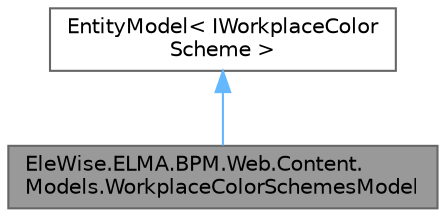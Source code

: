 digraph "EleWise.ELMA.BPM.Web.Content.Models.WorkplaceColorSchemesModel"
{
 // LATEX_PDF_SIZE
  bgcolor="transparent";
  edge [fontname=Helvetica,fontsize=10,labelfontname=Helvetica,labelfontsize=10];
  node [fontname=Helvetica,fontsize=10,shape=box,height=0.2,width=0.4];
  Node1 [id="Node000001",label="EleWise.ELMA.BPM.Web.Content.\lModels.WorkplaceColorSchemesModel",height=0.2,width=0.4,color="gray40", fillcolor="grey60", style="filled", fontcolor="black",tooltip="Модель для изменения набора цветовых схем"];
  Node2 -> Node1 [id="edge1_Node000001_Node000002",dir="back",color="steelblue1",style="solid",tooltip=" "];
  Node2 [id="Node000002",label="EntityModel\< IWorkplaceColor\lScheme \>",height=0.2,width=0.4,color="gray40", fillcolor="white", style="filled",tooltip=" "];
}
